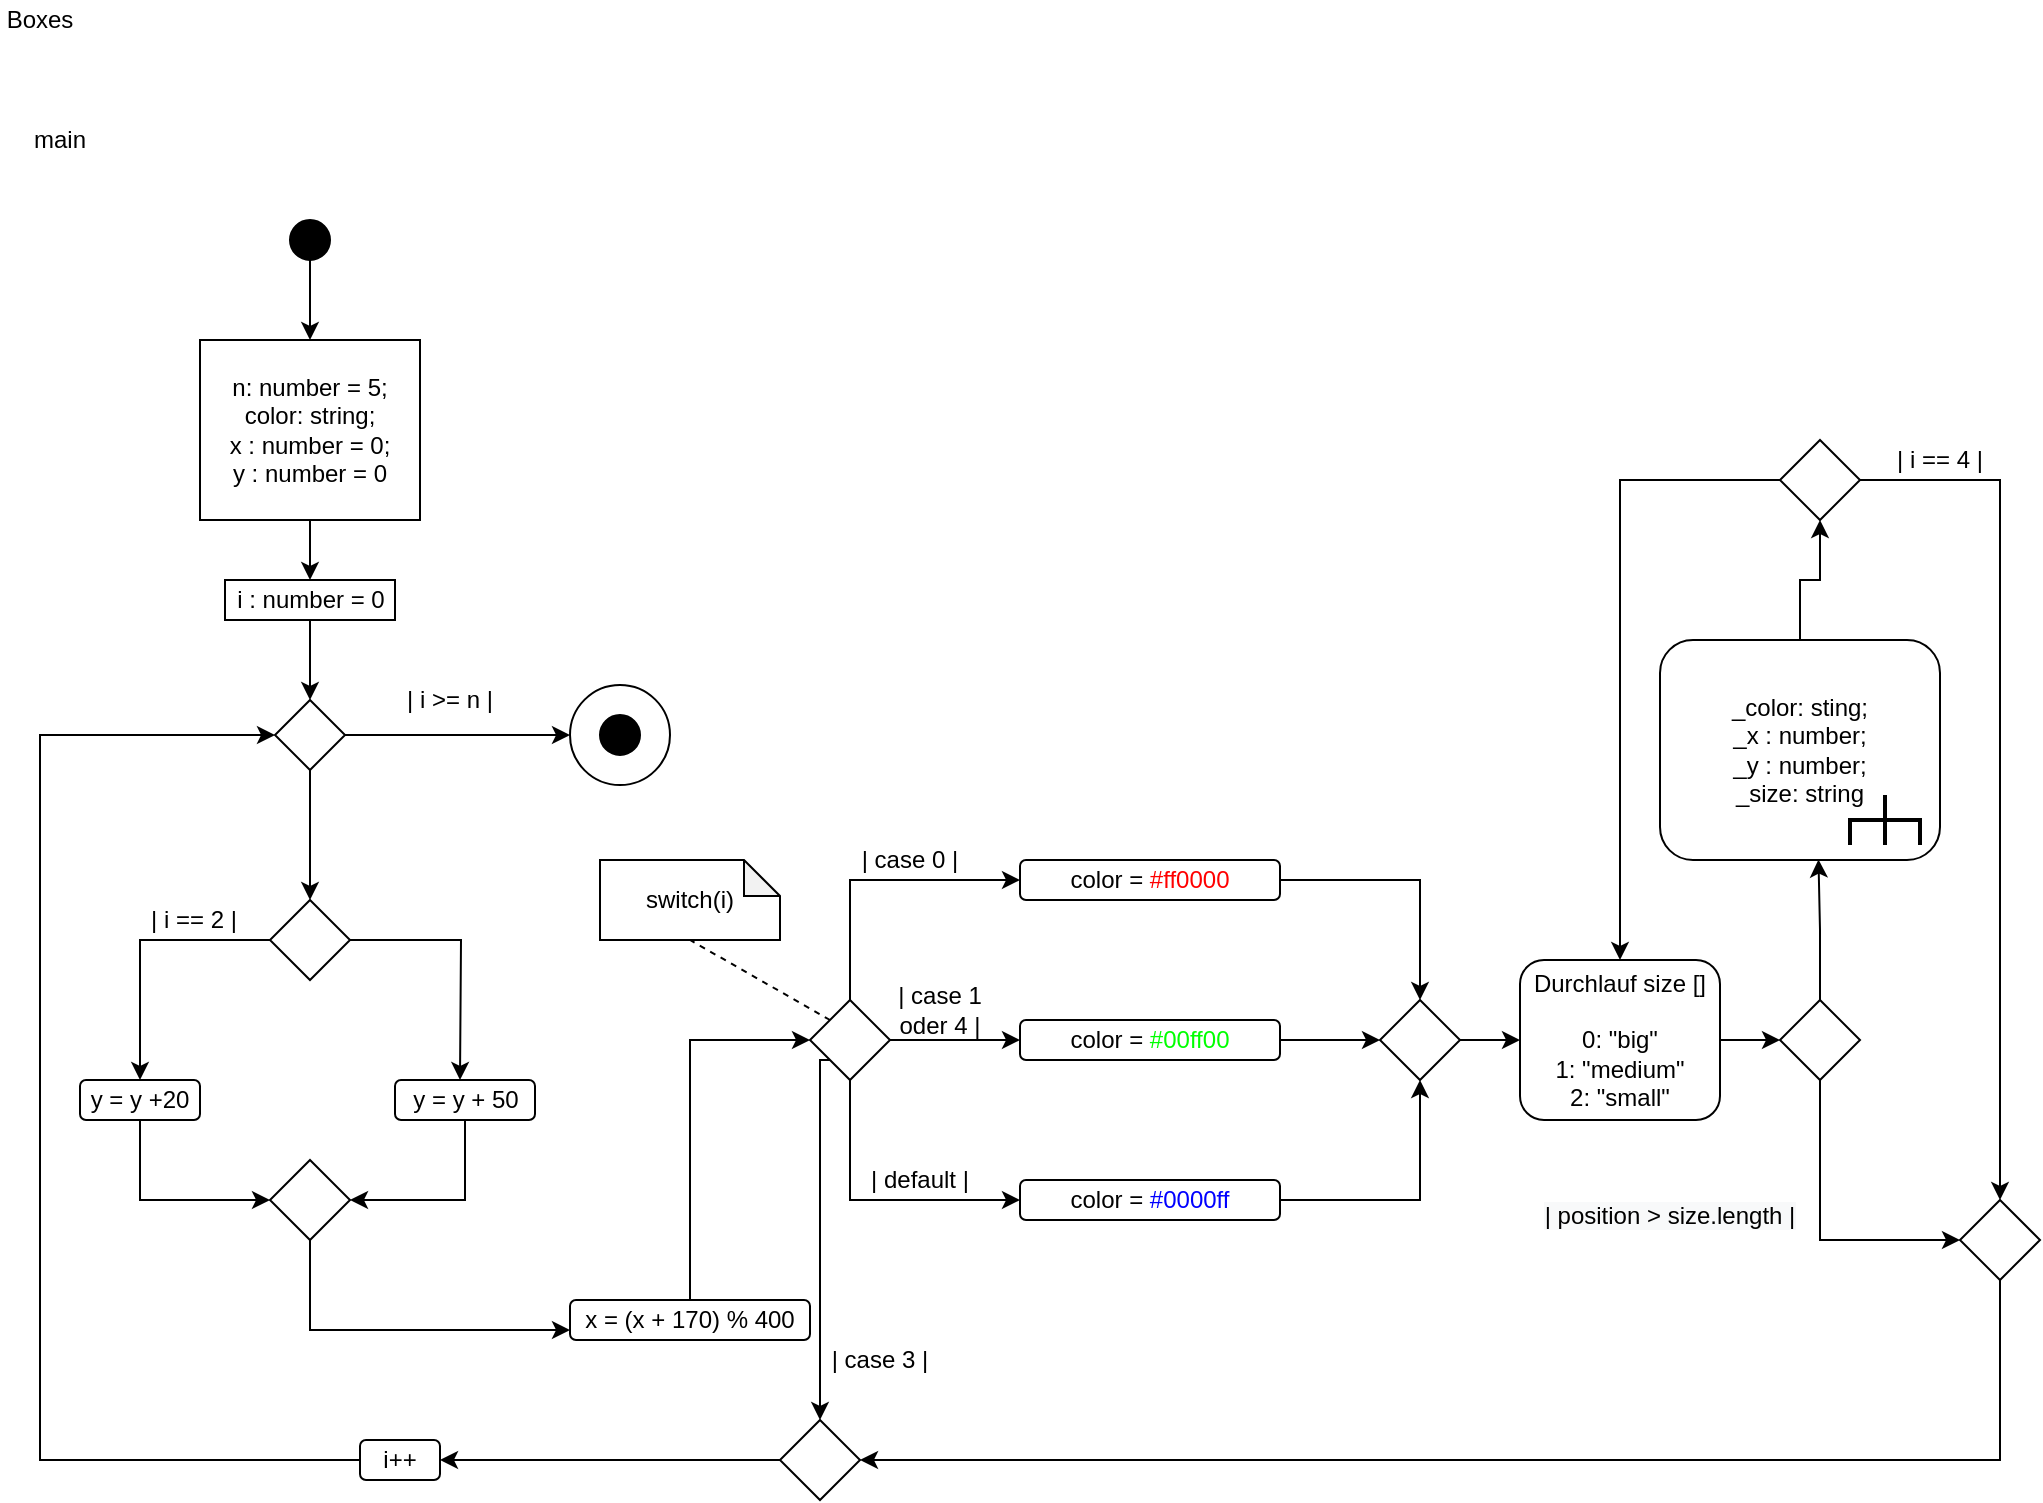 <mxfile version="14.5.1" type="device"><diagram id="9Qf4cDVjUBBZj6zB_vcC" name="Seite-1"><mxGraphModel dx="1024" dy="592" grid="1" gridSize="10" guides="1" tooltips="1" connect="1" arrows="1" fold="1" page="1" pageScale="1" pageWidth="1169" pageHeight="827" math="0" shadow="0"><root><mxCell id="0"/><mxCell id="1" parent="0"/><mxCell id="WO2D4ItSdlsIG8OJ9DgZ-1" value="main" style="text;html=1;strokeColor=none;fillColor=none;align=center;verticalAlign=middle;whiteSpace=wrap;rounded=0;" vertex="1" parent="1"><mxGeometry x="40" y="80" width="40" height="20" as="geometry"/></mxCell><mxCell id="WO2D4ItSdlsIG8OJ9DgZ-2" value="Boxes" style="text;html=1;strokeColor=none;fillColor=none;align=center;verticalAlign=middle;whiteSpace=wrap;rounded=0;" vertex="1" parent="1"><mxGeometry x="30" y="20" width="40" height="20" as="geometry"/></mxCell><mxCell id="WO2D4ItSdlsIG8OJ9DgZ-6" style="edgeStyle=orthogonalEdgeStyle;rounded=0;orthogonalLoop=1;jettySize=auto;html=1;exitX=0.5;exitY=1;exitDx=0;exitDy=0;entryX=0.5;entryY=0;entryDx=0;entryDy=0;" edge="1" parent="1" source="WO2D4ItSdlsIG8OJ9DgZ-5" target="WO2D4ItSdlsIG8OJ9DgZ-7"><mxGeometry relative="1" as="geometry"><mxPoint x="185" y="210" as="targetPoint"/></mxGeometry></mxCell><mxCell id="WO2D4ItSdlsIG8OJ9DgZ-5" value="" style="ellipse;whiteSpace=wrap;html=1;aspect=fixed;fillColor=#000000;" vertex="1" parent="1"><mxGeometry x="175" y="130" width="20" height="20" as="geometry"/></mxCell><mxCell id="WO2D4ItSdlsIG8OJ9DgZ-12" style="edgeStyle=orthogonalEdgeStyle;rounded=0;orthogonalLoop=1;jettySize=auto;html=1;exitX=0.5;exitY=1;exitDx=0;exitDy=0;" edge="1" parent="1" source="WO2D4ItSdlsIG8OJ9DgZ-7" target="WO2D4ItSdlsIG8OJ9DgZ-13"><mxGeometry relative="1" as="geometry"><mxPoint x="185" y="350" as="targetPoint"/></mxGeometry></mxCell><mxCell id="WO2D4ItSdlsIG8OJ9DgZ-7" value="n: number = 5;&lt;br&gt;color: string;&lt;br&gt;x : number = 0;&lt;br&gt;y : number = 0" style="text;html=1;fillColor=none;align=center;verticalAlign=middle;whiteSpace=wrap;rounded=0;strokeColor=#000000;" vertex="1" parent="1"><mxGeometry x="130" y="190" width="110" height="90" as="geometry"/></mxCell><mxCell id="WO2D4ItSdlsIG8OJ9DgZ-10" style="edgeStyle=orthogonalEdgeStyle;rounded=0;orthogonalLoop=1;jettySize=auto;html=1;entryX=0;entryY=0.5;entryDx=0;entryDy=0;" edge="1" parent="1" source="WO2D4ItSdlsIG8OJ9DgZ-9" target="WO2D4ItSdlsIG8OJ9DgZ-21"><mxGeometry relative="1" as="geometry"><mxPoint x="290" y="387.5" as="targetPoint"/></mxGeometry></mxCell><mxCell id="WO2D4ItSdlsIG8OJ9DgZ-22" style="edgeStyle=orthogonalEdgeStyle;rounded=0;orthogonalLoop=1;jettySize=auto;html=1;exitX=0.5;exitY=1;exitDx=0;exitDy=0;" edge="1" parent="1" source="WO2D4ItSdlsIG8OJ9DgZ-9"><mxGeometry relative="1" as="geometry"><mxPoint x="185" y="470" as="targetPoint"/></mxGeometry></mxCell><mxCell id="WO2D4ItSdlsIG8OJ9DgZ-9" value="" style="rhombus;whiteSpace=wrap;html=1;" vertex="1" parent="1"><mxGeometry x="167.5" y="370" width="35" height="35" as="geometry"/></mxCell><mxCell id="WO2D4ItSdlsIG8OJ9DgZ-15" style="edgeStyle=orthogonalEdgeStyle;rounded=0;orthogonalLoop=1;jettySize=auto;html=1;entryX=0.5;entryY=0;entryDx=0;entryDy=0;" edge="1" parent="1" source="WO2D4ItSdlsIG8OJ9DgZ-13" target="WO2D4ItSdlsIG8OJ9DgZ-9"><mxGeometry relative="1" as="geometry"><mxPoint x="185" y="410" as="targetPoint"/></mxGeometry></mxCell><mxCell id="WO2D4ItSdlsIG8OJ9DgZ-13" value="i : number = 0" style="text;html=1;fillColor=none;align=center;verticalAlign=middle;whiteSpace=wrap;rounded=0;strokeColor=#000000;" vertex="1" parent="1"><mxGeometry x="142.5" y="310" width="85" height="20" as="geometry"/></mxCell><mxCell id="WO2D4ItSdlsIG8OJ9DgZ-19" value="| i &amp;gt;= n |" style="text;html=1;strokeColor=none;fillColor=none;align=center;verticalAlign=middle;whiteSpace=wrap;rounded=0;" vertex="1" parent="1"><mxGeometry x="220" y="360" width="70" height="20" as="geometry"/></mxCell><mxCell id="WO2D4ItSdlsIG8OJ9DgZ-20" value="" style="ellipse;whiteSpace=wrap;html=1;aspect=fixed;strokeColor=#000000;fillColor=#000000;" vertex="1" parent="1"><mxGeometry x="330" y="377.5" width="20" height="20" as="geometry"/></mxCell><mxCell id="WO2D4ItSdlsIG8OJ9DgZ-21" value="" style="ellipse;whiteSpace=wrap;html=1;aspect=fixed;strokeColor=#000000;fillColor=none;" vertex="1" parent="1"><mxGeometry x="315" y="362.5" width="50" height="50" as="geometry"/></mxCell><mxCell id="WO2D4ItSdlsIG8OJ9DgZ-26" style="edgeStyle=orthogonalEdgeStyle;rounded=0;orthogonalLoop=1;jettySize=auto;html=1;" edge="1" parent="1" source="WO2D4ItSdlsIG8OJ9DgZ-25"><mxGeometry relative="1" as="geometry"><mxPoint x="260" y="560" as="targetPoint"/></mxGeometry></mxCell><mxCell id="WO2D4ItSdlsIG8OJ9DgZ-27" style="edgeStyle=orthogonalEdgeStyle;rounded=0;orthogonalLoop=1;jettySize=auto;html=1;entryX=0.5;entryY=0;entryDx=0;entryDy=0;" edge="1" parent="1" source="WO2D4ItSdlsIG8OJ9DgZ-25" target="WO2D4ItSdlsIG8OJ9DgZ-30"><mxGeometry relative="1" as="geometry"><mxPoint x="100" y="570" as="targetPoint"/></mxGeometry></mxCell><mxCell id="WO2D4ItSdlsIG8OJ9DgZ-25" value="" style="rhombus;whiteSpace=wrap;html=1;strokeColor=#000000;fillColor=none;" vertex="1" parent="1"><mxGeometry x="165" y="470" width="40" height="40" as="geometry"/></mxCell><mxCell id="WO2D4ItSdlsIG8OJ9DgZ-29" value="| i == 2 |" style="text;html=1;strokeColor=none;fillColor=none;align=center;verticalAlign=middle;whiteSpace=wrap;rounded=0;" vertex="1" parent="1"><mxGeometry x="102.5" y="470" width="47.5" height="20" as="geometry"/></mxCell><mxCell id="WO2D4ItSdlsIG8OJ9DgZ-34" style="edgeStyle=orthogonalEdgeStyle;rounded=0;orthogonalLoop=1;jettySize=auto;html=1;exitX=0.5;exitY=1;exitDx=0;exitDy=0;entryX=0;entryY=0.5;entryDx=0;entryDy=0;" edge="1" parent="1" source="WO2D4ItSdlsIG8OJ9DgZ-30" target="WO2D4ItSdlsIG8OJ9DgZ-33"><mxGeometry relative="1" as="geometry"/></mxCell><mxCell id="WO2D4ItSdlsIG8OJ9DgZ-30" value="y = y +20" style="text;html=1;fillColor=none;align=center;verticalAlign=middle;whiteSpace=wrap;rounded=1;strokeColor=#000000;glass=0;" vertex="1" parent="1"><mxGeometry x="70" y="560" width="60" height="20" as="geometry"/></mxCell><mxCell id="WO2D4ItSdlsIG8OJ9DgZ-35" style="edgeStyle=orthogonalEdgeStyle;rounded=0;orthogonalLoop=1;jettySize=auto;html=1;exitX=0.5;exitY=1;exitDx=0;exitDy=0;entryX=1;entryY=0.5;entryDx=0;entryDy=0;" edge="1" parent="1" source="WO2D4ItSdlsIG8OJ9DgZ-32" target="WO2D4ItSdlsIG8OJ9DgZ-33"><mxGeometry relative="1" as="geometry"/></mxCell><mxCell id="WO2D4ItSdlsIG8OJ9DgZ-32" value="y = y + 50" style="rounded=1;whiteSpace=wrap;html=1;glass=0;strokeColor=#000000;fillColor=none;" vertex="1" parent="1"><mxGeometry x="227.5" y="560" width="70" height="20" as="geometry"/></mxCell><mxCell id="WO2D4ItSdlsIG8OJ9DgZ-37" style="edgeStyle=orthogonalEdgeStyle;rounded=0;orthogonalLoop=1;jettySize=auto;html=1;exitX=0.5;exitY=1;exitDx=0;exitDy=0;entryX=0;entryY=0.75;entryDx=0;entryDy=0;" edge="1" parent="1" source="WO2D4ItSdlsIG8OJ9DgZ-33" target="WO2D4ItSdlsIG8OJ9DgZ-36"><mxGeometry relative="1" as="geometry"/></mxCell><mxCell id="WO2D4ItSdlsIG8OJ9DgZ-33" value="" style="rhombus;whiteSpace=wrap;html=1;rounded=0;glass=0;strokeColor=#000000;fillColor=none;" vertex="1" parent="1"><mxGeometry x="165" y="600" width="40" height="40" as="geometry"/></mxCell><mxCell id="WO2D4ItSdlsIG8OJ9DgZ-39" style="edgeStyle=orthogonalEdgeStyle;rounded=0;orthogonalLoop=1;jettySize=auto;html=1;entryX=0;entryY=0.5;entryDx=0;entryDy=0;" edge="1" parent="1" source="WO2D4ItSdlsIG8OJ9DgZ-36" target="WO2D4ItSdlsIG8OJ9DgZ-38"><mxGeometry relative="1" as="geometry"/></mxCell><mxCell id="WO2D4ItSdlsIG8OJ9DgZ-36" value="x = (x + 170) % 400" style="text;html=1;fillColor=none;align=center;verticalAlign=middle;whiteSpace=wrap;rounded=1;glass=0;strokeColor=#000000;" vertex="1" parent="1"><mxGeometry x="315" y="670" width="120" height="20" as="geometry"/></mxCell><mxCell id="WO2D4ItSdlsIG8OJ9DgZ-44" style="edgeStyle=orthogonalEdgeStyle;rounded=0;orthogonalLoop=1;jettySize=auto;html=1;exitX=0.5;exitY=0;exitDx=0;exitDy=0;entryX=0;entryY=0.5;entryDx=0;entryDy=0;strokeColor=#000000;" edge="1" parent="1" source="WO2D4ItSdlsIG8OJ9DgZ-38" target="WO2D4ItSdlsIG8OJ9DgZ-43"><mxGeometry relative="1" as="geometry"/></mxCell><mxCell id="WO2D4ItSdlsIG8OJ9DgZ-47" style="edgeStyle=orthogonalEdgeStyle;rounded=0;orthogonalLoop=1;jettySize=auto;html=1;exitX=1;exitY=0.5;exitDx=0;exitDy=0;entryX=0;entryY=0.5;entryDx=0;entryDy=0;strokeColor=#000000;" edge="1" parent="1" source="WO2D4ItSdlsIG8OJ9DgZ-38" target="WO2D4ItSdlsIG8OJ9DgZ-46"><mxGeometry relative="1" as="geometry"/></mxCell><mxCell id="WO2D4ItSdlsIG8OJ9DgZ-50" style="edgeStyle=orthogonalEdgeStyle;rounded=0;orthogonalLoop=1;jettySize=auto;html=1;exitX=0.5;exitY=1;exitDx=0;exitDy=0;entryX=0;entryY=0.5;entryDx=0;entryDy=0;strokeColor=#000000;" edge="1" parent="1" source="WO2D4ItSdlsIG8OJ9DgZ-38" target="WO2D4ItSdlsIG8OJ9DgZ-49"><mxGeometry relative="1" as="geometry"/></mxCell><mxCell id="WO2D4ItSdlsIG8OJ9DgZ-52" style="edgeStyle=orthogonalEdgeStyle;rounded=0;orthogonalLoop=1;jettySize=auto;html=1;exitX=0;exitY=1;exitDx=0;exitDy=0;strokeColor=#000000;entryX=0.5;entryY=0;entryDx=0;entryDy=0;" edge="1" parent="1" source="WO2D4ItSdlsIG8OJ9DgZ-38" target="WO2D4ItSdlsIG8OJ9DgZ-53"><mxGeometry relative="1" as="geometry"><mxPoint x="445" y="720" as="targetPoint"/><Array as="points"><mxPoint x="440" y="550"/></Array></mxGeometry></mxCell><mxCell id="WO2D4ItSdlsIG8OJ9DgZ-38" value="" style="rhombus;whiteSpace=wrap;html=1;rounded=0;glass=0;strokeColor=#000000;fillColor=none;" vertex="1" parent="1"><mxGeometry x="435" y="520" width="40" height="40" as="geometry"/></mxCell><mxCell id="WO2D4ItSdlsIG8OJ9DgZ-40" value="switch(i)" style="shape=note;whiteSpace=wrap;html=1;backgroundOutline=1;darkOpacity=0.05;rounded=0;glass=0;strokeColor=#000000;fillColor=none;size=18;" vertex="1" parent="1"><mxGeometry x="330" y="450" width="90" height="40" as="geometry"/></mxCell><mxCell id="WO2D4ItSdlsIG8OJ9DgZ-42" value="" style="endArrow=none;dashed=1;html=1;exitX=0;exitY=0;exitDx=0;exitDy=0;entryX=0.5;entryY=1;entryDx=0;entryDy=0;entryPerimeter=0;" edge="1" parent="1" source="WO2D4ItSdlsIG8OJ9DgZ-38" target="WO2D4ItSdlsIG8OJ9DgZ-40"><mxGeometry width="50" height="50" relative="1" as="geometry"><mxPoint x="350" y="580" as="sourcePoint"/><mxPoint x="400" y="530" as="targetPoint"/></mxGeometry></mxCell><mxCell id="WO2D4ItSdlsIG8OJ9DgZ-62" style="edgeStyle=orthogonalEdgeStyle;rounded=0;orthogonalLoop=1;jettySize=auto;html=1;exitX=1;exitY=0.5;exitDx=0;exitDy=0;entryX=0.5;entryY=0;entryDx=0;entryDy=0;strokeColor=#000000;" edge="1" parent="1" source="WO2D4ItSdlsIG8OJ9DgZ-43" target="WO2D4ItSdlsIG8OJ9DgZ-59"><mxGeometry relative="1" as="geometry"/></mxCell><mxCell id="WO2D4ItSdlsIG8OJ9DgZ-43" value="color = &lt;font color=&quot;#ff0000&quot;&gt;#ff0000&lt;/font&gt;" style="text;html=1;fillColor=none;align=center;verticalAlign=middle;whiteSpace=wrap;rounded=1;glass=0;strokeColor=#000000;" vertex="1" parent="1"><mxGeometry x="540" y="450" width="130" height="20" as="geometry"/></mxCell><mxCell id="WO2D4ItSdlsIG8OJ9DgZ-45" value="| case 0 |" style="text;html=1;strokeColor=none;fillColor=none;align=center;verticalAlign=middle;whiteSpace=wrap;rounded=0;glass=0;" vertex="1" parent="1"><mxGeometry x="450" y="440" width="70" height="20" as="geometry"/></mxCell><mxCell id="WO2D4ItSdlsIG8OJ9DgZ-60" style="edgeStyle=orthogonalEdgeStyle;rounded=0;orthogonalLoop=1;jettySize=auto;html=1;entryX=0;entryY=0.5;entryDx=0;entryDy=0;strokeColor=#000000;" edge="1" parent="1" source="WO2D4ItSdlsIG8OJ9DgZ-46" target="WO2D4ItSdlsIG8OJ9DgZ-59"><mxGeometry relative="1" as="geometry"/></mxCell><mxCell id="WO2D4ItSdlsIG8OJ9DgZ-46" value="color = &lt;font color=&quot;#00ff00&quot;&gt;#00ff00&lt;/font&gt;" style="rounded=1;whiteSpace=wrap;html=1;glass=0;strokeColor=#000000;fillColor=none;" vertex="1" parent="1"><mxGeometry x="540" y="530" width="130" height="20" as="geometry"/></mxCell><mxCell id="WO2D4ItSdlsIG8OJ9DgZ-48" value="| case 1 oder 4 |" style="text;html=1;strokeColor=none;fillColor=none;align=center;verticalAlign=middle;whiteSpace=wrap;rounded=0;glass=0;" vertex="1" parent="1"><mxGeometry x="470" y="510" width="60" height="30" as="geometry"/></mxCell><mxCell id="WO2D4ItSdlsIG8OJ9DgZ-63" style="edgeStyle=orthogonalEdgeStyle;rounded=0;orthogonalLoop=1;jettySize=auto;html=1;exitX=1;exitY=0.5;exitDx=0;exitDy=0;entryX=0.5;entryY=1;entryDx=0;entryDy=0;strokeColor=#000000;" edge="1" parent="1" source="WO2D4ItSdlsIG8OJ9DgZ-49" target="WO2D4ItSdlsIG8OJ9DgZ-59"><mxGeometry relative="1" as="geometry"/></mxCell><mxCell id="WO2D4ItSdlsIG8OJ9DgZ-49" value="color =&lt;font color=&quot;#0000ff&quot;&gt; #0000ff&lt;/font&gt;" style="text;html=1;fillColor=none;align=center;verticalAlign=middle;whiteSpace=wrap;rounded=1;glass=0;strokeColor=#000000;" vertex="1" parent="1"><mxGeometry x="540" y="610" width="130" height="20" as="geometry"/></mxCell><mxCell id="WO2D4ItSdlsIG8OJ9DgZ-56" style="edgeStyle=orthogonalEdgeStyle;rounded=0;orthogonalLoop=1;jettySize=auto;html=1;exitX=0;exitY=0.5;exitDx=0;exitDy=0;strokeColor=#000000;" edge="1" parent="1" source="WO2D4ItSdlsIG8OJ9DgZ-53" target="WO2D4ItSdlsIG8OJ9DgZ-55"><mxGeometry relative="1" as="geometry"/></mxCell><mxCell id="WO2D4ItSdlsIG8OJ9DgZ-53" value="" style="rhombus;whiteSpace=wrap;html=1;rounded=0;glass=0;strokeColor=#000000;fillColor=none;" vertex="1" parent="1"><mxGeometry x="420" y="730" width="40" height="40" as="geometry"/></mxCell><mxCell id="WO2D4ItSdlsIG8OJ9DgZ-54" value="| case 3 |" style="text;html=1;strokeColor=none;fillColor=none;align=center;verticalAlign=middle;whiteSpace=wrap;rounded=0;glass=0;" vertex="1" parent="1"><mxGeometry x="440" y="690" width="60" height="20" as="geometry"/></mxCell><mxCell id="WO2D4ItSdlsIG8OJ9DgZ-57" style="edgeStyle=orthogonalEdgeStyle;rounded=0;orthogonalLoop=1;jettySize=auto;html=1;exitX=0;exitY=0.5;exitDx=0;exitDy=0;entryX=0;entryY=0.5;entryDx=0;entryDy=0;strokeColor=#000000;" edge="1" parent="1" source="WO2D4ItSdlsIG8OJ9DgZ-55" target="WO2D4ItSdlsIG8OJ9DgZ-9"><mxGeometry relative="1" as="geometry"><Array as="points"><mxPoint x="50" y="750"/><mxPoint x="50" y="388"/></Array></mxGeometry></mxCell><mxCell id="WO2D4ItSdlsIG8OJ9DgZ-55" value="i++" style="text;html=1;fillColor=none;align=center;verticalAlign=middle;whiteSpace=wrap;rounded=1;glass=0;strokeColor=#000000;" vertex="1" parent="1"><mxGeometry x="210" y="740" width="40" height="20" as="geometry"/></mxCell><mxCell id="WO2D4ItSdlsIG8OJ9DgZ-58" value="| default |" style="text;html=1;strokeColor=none;fillColor=none;align=center;verticalAlign=middle;whiteSpace=wrap;rounded=0;glass=0;" vertex="1" parent="1"><mxGeometry x="460" y="600" width="60" height="20" as="geometry"/></mxCell><mxCell id="WO2D4ItSdlsIG8OJ9DgZ-65" style="edgeStyle=orthogonalEdgeStyle;rounded=0;orthogonalLoop=1;jettySize=auto;html=1;exitX=1;exitY=0.5;exitDx=0;exitDy=0;entryX=0;entryY=0.5;entryDx=0;entryDy=0;strokeColor=#000000;" edge="1" parent="1" source="WO2D4ItSdlsIG8OJ9DgZ-59" target="WO2D4ItSdlsIG8OJ9DgZ-64"><mxGeometry relative="1" as="geometry"/></mxCell><mxCell id="WO2D4ItSdlsIG8OJ9DgZ-59" value="" style="rhombus;whiteSpace=wrap;html=1;rounded=0;glass=0;strokeColor=#000000;fillColor=none;" vertex="1" parent="1"><mxGeometry x="720" y="520" width="40" height="40" as="geometry"/></mxCell><mxCell id="WO2D4ItSdlsIG8OJ9DgZ-67" style="edgeStyle=orthogonalEdgeStyle;rounded=0;orthogonalLoop=1;jettySize=auto;html=1;exitX=1;exitY=0.5;exitDx=0;exitDy=0;entryX=0;entryY=0.5;entryDx=0;entryDy=0;strokeColor=#000000;" edge="1" parent="1" source="WO2D4ItSdlsIG8OJ9DgZ-64" target="WO2D4ItSdlsIG8OJ9DgZ-66"><mxGeometry relative="1" as="geometry"/></mxCell><mxCell id="WO2D4ItSdlsIG8OJ9DgZ-64" value="Durchlauf size []&lt;br&gt;&lt;br&gt;0: &quot;big&quot;&lt;br&gt;1: &quot;medium&quot;&lt;br&gt;2: &quot;small&quot;" style="text;html=1;fillColor=none;align=center;verticalAlign=middle;whiteSpace=wrap;rounded=1;glass=0;strokeColor=#000000;" vertex="1" parent="1"><mxGeometry x="790" y="500" width="100" height="80" as="geometry"/></mxCell><mxCell id="WO2D4ItSdlsIG8OJ9DgZ-69" style="edgeStyle=orthogonalEdgeStyle;rounded=0;orthogonalLoop=1;jettySize=auto;html=1;exitX=0.5;exitY=1;exitDx=0;exitDy=0;entryX=0;entryY=0.5;entryDx=0;entryDy=0;strokeColor=#000000;" edge="1" parent="1" source="WO2D4ItSdlsIG8OJ9DgZ-66" target="WO2D4ItSdlsIG8OJ9DgZ-68"><mxGeometry relative="1" as="geometry"/></mxCell><mxCell id="WO2D4ItSdlsIG8OJ9DgZ-78" style="edgeStyle=orthogonalEdgeStyle;rounded=0;orthogonalLoop=1;jettySize=auto;html=1;exitX=0.5;exitY=0;exitDx=0;exitDy=0;entryX=0.566;entryY=0.998;entryDx=0;entryDy=0;entryPerimeter=0;strokeColor=#000000;strokeWidth=1;" edge="1" parent="1" source="WO2D4ItSdlsIG8OJ9DgZ-66" target="WO2D4ItSdlsIG8OJ9DgZ-74"><mxGeometry relative="1" as="geometry"/></mxCell><mxCell id="WO2D4ItSdlsIG8OJ9DgZ-66" value="" style="rhombus;whiteSpace=wrap;html=1;rounded=0;glass=0;strokeColor=#000000;fillColor=none;" vertex="1" parent="1"><mxGeometry x="920" y="520" width="40" height="40" as="geometry"/></mxCell><mxCell id="WO2D4ItSdlsIG8OJ9DgZ-73" style="edgeStyle=orthogonalEdgeStyle;rounded=0;orthogonalLoop=1;jettySize=auto;html=1;exitX=0.5;exitY=1;exitDx=0;exitDy=0;entryX=1;entryY=0.5;entryDx=0;entryDy=0;strokeColor=#000000;" edge="1" parent="1" source="WO2D4ItSdlsIG8OJ9DgZ-68" target="WO2D4ItSdlsIG8OJ9DgZ-53"><mxGeometry relative="1" as="geometry"/></mxCell><mxCell id="WO2D4ItSdlsIG8OJ9DgZ-68" value="" style="rhombus;whiteSpace=wrap;html=1;rounded=0;glass=0;strokeColor=#000000;fillColor=none;" vertex="1" parent="1"><mxGeometry x="1010" y="620" width="40" height="40" as="geometry"/></mxCell><mxCell id="WO2D4ItSdlsIG8OJ9DgZ-70" value="&lt;br&gt;&lt;span style=&quot;color: rgb(0 , 0 , 0) ; font-family: &amp;#34;helvetica&amp;#34; ; font-size: 12px ; font-style: normal ; font-weight: 400 ; letter-spacing: normal ; text-align: center ; text-indent: 0px ; text-transform: none ; word-spacing: 0px ; background-color: rgb(248 , 249 , 250) ; display: inline ; float: none&quot;&gt;| position &amp;gt; size.length |&lt;/span&gt;" style="text;html=1;strokeColor=none;fillColor=none;align=center;verticalAlign=middle;whiteSpace=wrap;rounded=0;glass=0;" vertex="1" parent="1"><mxGeometry x="800" y="610" width="130" height="20" as="geometry"/></mxCell><mxCell id="WO2D4ItSdlsIG8OJ9DgZ-79" style="edgeStyle=orthogonalEdgeStyle;rounded=0;orthogonalLoop=1;jettySize=auto;html=1;exitX=0.5;exitY=0;exitDx=0;exitDy=0;entryX=0.5;entryY=1;entryDx=0;entryDy=0;strokeColor=#000000;strokeWidth=1;" edge="1" parent="1" source="WO2D4ItSdlsIG8OJ9DgZ-74" target="WO2D4ItSdlsIG8OJ9DgZ-77"><mxGeometry relative="1" as="geometry"/></mxCell><mxCell id="WO2D4ItSdlsIG8OJ9DgZ-74" value="_color: sting;&lt;br&gt;_x : number;&lt;br&gt;_y : number;&lt;br&gt;_size: string" style="rounded=1;whiteSpace=wrap;html=1;glass=0;strokeColor=#000000;fillColor=none;" vertex="1" parent="1"><mxGeometry x="860" y="340" width="140" height="110" as="geometry"/></mxCell><mxCell id="WO2D4ItSdlsIG8OJ9DgZ-75" value="" style="strokeWidth=2;html=1;shape=mxgraph.flowchart.annotation_2;align=left;labelPosition=right;pointerEvents=1;rounded=0;glass=0;fillColor=none;rotation=90;" vertex="1" parent="1"><mxGeometry x="960" y="412.5" width="25" height="35" as="geometry"/></mxCell><mxCell id="WO2D4ItSdlsIG8OJ9DgZ-76" value="" style="endArrow=none;html=1;strokeColor=#000000;entryX=0;entryY=0.5;entryDx=0;entryDy=0;entryPerimeter=0;exitX=1;exitY=0.5;exitDx=0;exitDy=0;exitPerimeter=0;strokeWidth=2;" edge="1" parent="1" source="WO2D4ItSdlsIG8OJ9DgZ-75" target="WO2D4ItSdlsIG8OJ9DgZ-75"><mxGeometry width="50" height="50" relative="1" as="geometry"><mxPoint x="840" y="490" as="sourcePoint"/><mxPoint x="890" y="440" as="targetPoint"/></mxGeometry></mxCell><mxCell id="WO2D4ItSdlsIG8OJ9DgZ-80" style="edgeStyle=orthogonalEdgeStyle;rounded=0;orthogonalLoop=1;jettySize=auto;html=1;exitX=1;exitY=0.5;exitDx=0;exitDy=0;entryX=0.5;entryY=0;entryDx=0;entryDy=0;strokeColor=#000000;strokeWidth=1;" edge="1" parent="1" source="WO2D4ItSdlsIG8OJ9DgZ-77" target="WO2D4ItSdlsIG8OJ9DgZ-68"><mxGeometry relative="1" as="geometry"/></mxCell><mxCell id="WO2D4ItSdlsIG8OJ9DgZ-81" style="edgeStyle=orthogonalEdgeStyle;rounded=0;orthogonalLoop=1;jettySize=auto;html=1;exitX=0;exitY=0.5;exitDx=0;exitDy=0;entryX=0.5;entryY=0;entryDx=0;entryDy=0;strokeColor=#000000;strokeWidth=1;" edge="1" parent="1" source="WO2D4ItSdlsIG8OJ9DgZ-77" target="WO2D4ItSdlsIG8OJ9DgZ-64"><mxGeometry relative="1" as="geometry"/></mxCell><mxCell id="WO2D4ItSdlsIG8OJ9DgZ-77" value="" style="rhombus;whiteSpace=wrap;html=1;rounded=0;glass=0;strokeColor=#000000;fillColor=none;" vertex="1" parent="1"><mxGeometry x="920" y="240" width="40" height="40" as="geometry"/></mxCell><mxCell id="WO2D4ItSdlsIG8OJ9DgZ-82" value="| i == 4 |" style="text;html=1;strokeColor=none;fillColor=none;align=center;verticalAlign=middle;whiteSpace=wrap;rounded=0;glass=0;" vertex="1" parent="1"><mxGeometry x="970" y="240" width="60" height="20" as="geometry"/></mxCell></root></mxGraphModel></diagram></mxfile>